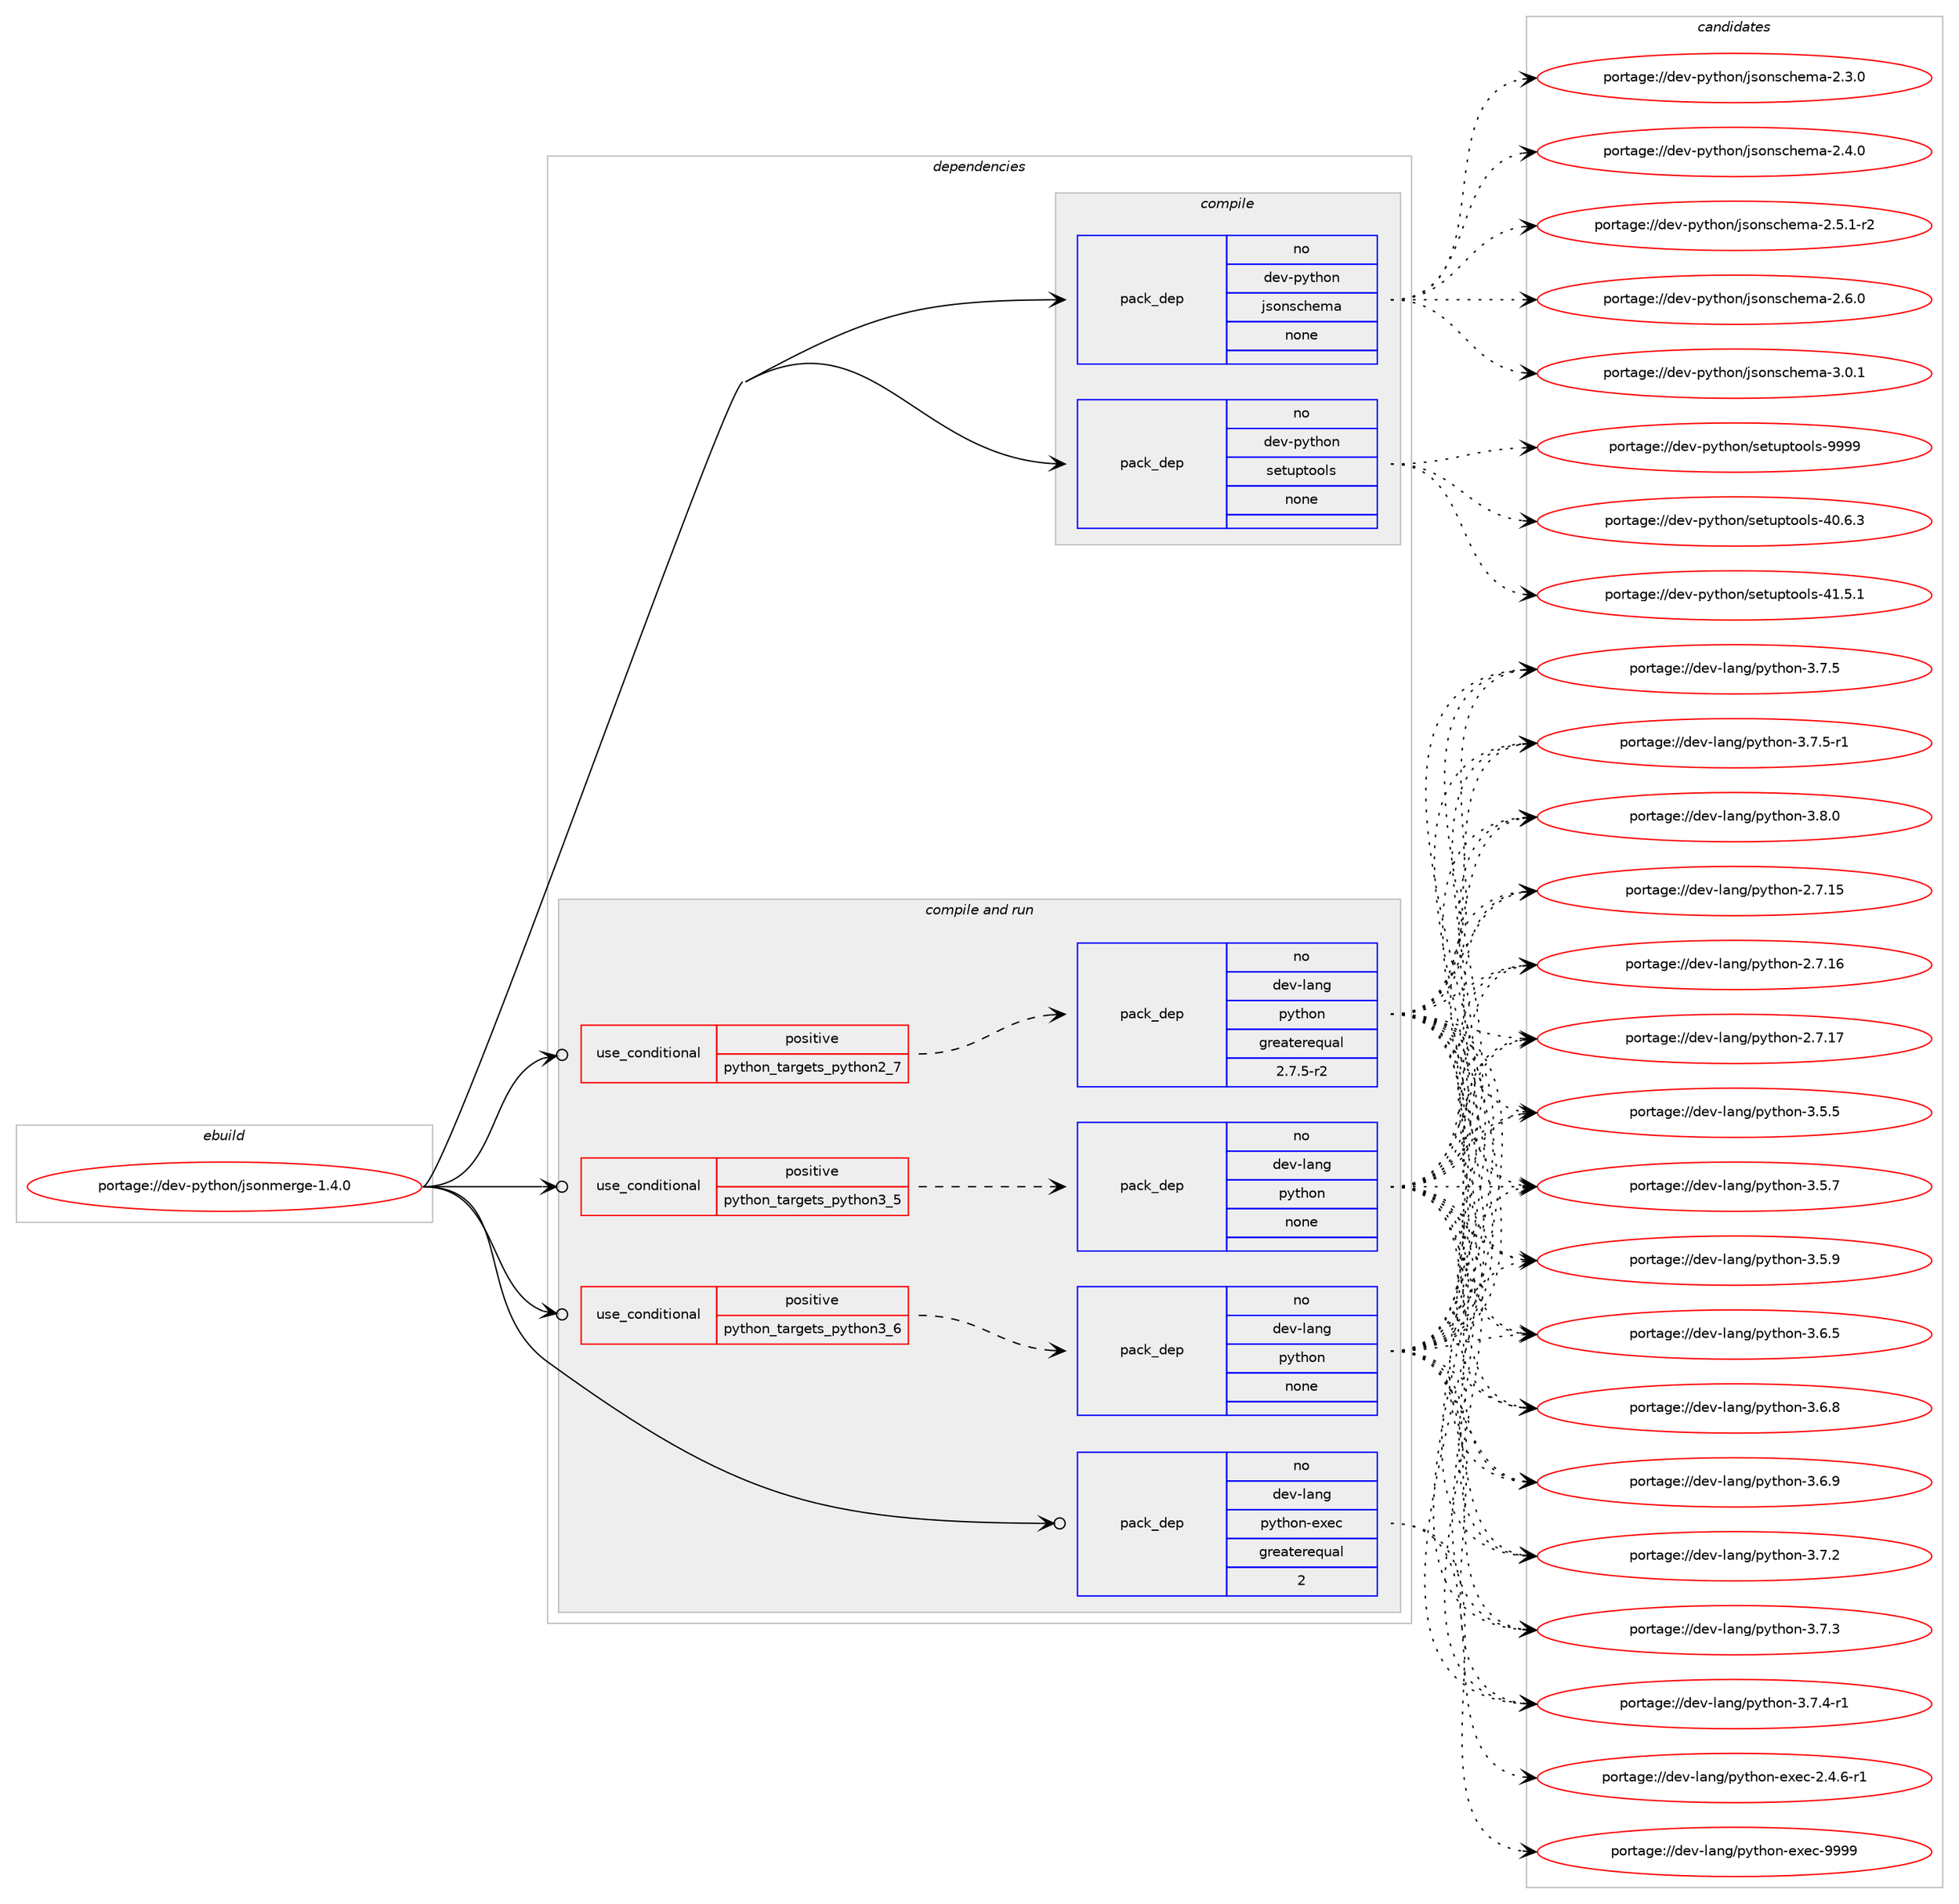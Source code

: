 digraph prolog {

# *************
# Graph options
# *************

newrank=true;
concentrate=true;
compound=true;
graph [rankdir=LR,fontname=Helvetica,fontsize=10,ranksep=1.5];#, ranksep=2.5, nodesep=0.2];
edge  [arrowhead=vee];
node  [fontname=Helvetica,fontsize=10];

# **********
# The ebuild
# **********

subgraph cluster_leftcol {
color=gray;
rank=same;
label=<<i>ebuild</i>>;
id [label="portage://dev-python/jsonmerge-1.4.0", color=red, width=4, href="../dev-python/jsonmerge-1.4.0.svg"];
}

# ****************
# The dependencies
# ****************

subgraph cluster_midcol {
color=gray;
label=<<i>dependencies</i>>;
subgraph cluster_compile {
fillcolor="#eeeeee";
style=filled;
label=<<i>compile</i>>;
subgraph pack112224 {
dependency146317 [label=<<TABLE BORDER="0" CELLBORDER="1" CELLSPACING="0" CELLPADDING="4" WIDTH="220"><TR><TD ROWSPAN="6" CELLPADDING="30">pack_dep</TD></TR><TR><TD WIDTH="110">no</TD></TR><TR><TD>dev-python</TD></TR><TR><TD>jsonschema</TD></TR><TR><TD>none</TD></TR><TR><TD></TD></TR></TABLE>>, shape=none, color=blue];
}
id:e -> dependency146317:w [weight=20,style="solid",arrowhead="vee"];
subgraph pack112225 {
dependency146318 [label=<<TABLE BORDER="0" CELLBORDER="1" CELLSPACING="0" CELLPADDING="4" WIDTH="220"><TR><TD ROWSPAN="6" CELLPADDING="30">pack_dep</TD></TR><TR><TD WIDTH="110">no</TD></TR><TR><TD>dev-python</TD></TR><TR><TD>setuptools</TD></TR><TR><TD>none</TD></TR><TR><TD></TD></TR></TABLE>>, shape=none, color=blue];
}
id:e -> dependency146318:w [weight=20,style="solid",arrowhead="vee"];
}
subgraph cluster_compileandrun {
fillcolor="#eeeeee";
style=filled;
label=<<i>compile and run</i>>;
subgraph cond30767 {
dependency146319 [label=<<TABLE BORDER="0" CELLBORDER="1" CELLSPACING="0" CELLPADDING="4"><TR><TD ROWSPAN="3" CELLPADDING="10">use_conditional</TD></TR><TR><TD>positive</TD></TR><TR><TD>python_targets_python2_7</TD></TR></TABLE>>, shape=none, color=red];
subgraph pack112226 {
dependency146320 [label=<<TABLE BORDER="0" CELLBORDER="1" CELLSPACING="0" CELLPADDING="4" WIDTH="220"><TR><TD ROWSPAN="6" CELLPADDING="30">pack_dep</TD></TR><TR><TD WIDTH="110">no</TD></TR><TR><TD>dev-lang</TD></TR><TR><TD>python</TD></TR><TR><TD>greaterequal</TD></TR><TR><TD>2.7.5-r2</TD></TR></TABLE>>, shape=none, color=blue];
}
dependency146319:e -> dependency146320:w [weight=20,style="dashed",arrowhead="vee"];
}
id:e -> dependency146319:w [weight=20,style="solid",arrowhead="odotvee"];
subgraph cond30768 {
dependency146321 [label=<<TABLE BORDER="0" CELLBORDER="1" CELLSPACING="0" CELLPADDING="4"><TR><TD ROWSPAN="3" CELLPADDING="10">use_conditional</TD></TR><TR><TD>positive</TD></TR><TR><TD>python_targets_python3_5</TD></TR></TABLE>>, shape=none, color=red];
subgraph pack112227 {
dependency146322 [label=<<TABLE BORDER="0" CELLBORDER="1" CELLSPACING="0" CELLPADDING="4" WIDTH="220"><TR><TD ROWSPAN="6" CELLPADDING="30">pack_dep</TD></TR><TR><TD WIDTH="110">no</TD></TR><TR><TD>dev-lang</TD></TR><TR><TD>python</TD></TR><TR><TD>none</TD></TR><TR><TD></TD></TR></TABLE>>, shape=none, color=blue];
}
dependency146321:e -> dependency146322:w [weight=20,style="dashed",arrowhead="vee"];
}
id:e -> dependency146321:w [weight=20,style="solid",arrowhead="odotvee"];
subgraph cond30769 {
dependency146323 [label=<<TABLE BORDER="0" CELLBORDER="1" CELLSPACING="0" CELLPADDING="4"><TR><TD ROWSPAN="3" CELLPADDING="10">use_conditional</TD></TR><TR><TD>positive</TD></TR><TR><TD>python_targets_python3_6</TD></TR></TABLE>>, shape=none, color=red];
subgraph pack112228 {
dependency146324 [label=<<TABLE BORDER="0" CELLBORDER="1" CELLSPACING="0" CELLPADDING="4" WIDTH="220"><TR><TD ROWSPAN="6" CELLPADDING="30">pack_dep</TD></TR><TR><TD WIDTH="110">no</TD></TR><TR><TD>dev-lang</TD></TR><TR><TD>python</TD></TR><TR><TD>none</TD></TR><TR><TD></TD></TR></TABLE>>, shape=none, color=blue];
}
dependency146323:e -> dependency146324:w [weight=20,style="dashed",arrowhead="vee"];
}
id:e -> dependency146323:w [weight=20,style="solid",arrowhead="odotvee"];
subgraph pack112229 {
dependency146325 [label=<<TABLE BORDER="0" CELLBORDER="1" CELLSPACING="0" CELLPADDING="4" WIDTH="220"><TR><TD ROWSPAN="6" CELLPADDING="30">pack_dep</TD></TR><TR><TD WIDTH="110">no</TD></TR><TR><TD>dev-lang</TD></TR><TR><TD>python-exec</TD></TR><TR><TD>greaterequal</TD></TR><TR><TD>2</TD></TR></TABLE>>, shape=none, color=blue];
}
id:e -> dependency146325:w [weight=20,style="solid",arrowhead="odotvee"];
}
subgraph cluster_run {
fillcolor="#eeeeee";
style=filled;
label=<<i>run</i>>;
}
}

# **************
# The candidates
# **************

subgraph cluster_choices {
rank=same;
color=gray;
label=<<i>candidates</i>>;

subgraph choice112224 {
color=black;
nodesep=1;
choiceportage10010111845112121116104111110471061151111101159910410110997455046514648 [label="portage://dev-python/jsonschema-2.3.0", color=red, width=4,href="../dev-python/jsonschema-2.3.0.svg"];
choiceportage10010111845112121116104111110471061151111101159910410110997455046524648 [label="portage://dev-python/jsonschema-2.4.0", color=red, width=4,href="../dev-python/jsonschema-2.4.0.svg"];
choiceportage100101118451121211161041111104710611511111011599104101109974550465346494511450 [label="portage://dev-python/jsonschema-2.5.1-r2", color=red, width=4,href="../dev-python/jsonschema-2.5.1-r2.svg"];
choiceportage10010111845112121116104111110471061151111101159910410110997455046544648 [label="portage://dev-python/jsonschema-2.6.0", color=red, width=4,href="../dev-python/jsonschema-2.6.0.svg"];
choiceportage10010111845112121116104111110471061151111101159910410110997455146484649 [label="portage://dev-python/jsonschema-3.0.1", color=red, width=4,href="../dev-python/jsonschema-3.0.1.svg"];
dependency146317:e -> choiceportage10010111845112121116104111110471061151111101159910410110997455046514648:w [style=dotted,weight="100"];
dependency146317:e -> choiceportage10010111845112121116104111110471061151111101159910410110997455046524648:w [style=dotted,weight="100"];
dependency146317:e -> choiceportage100101118451121211161041111104710611511111011599104101109974550465346494511450:w [style=dotted,weight="100"];
dependency146317:e -> choiceportage10010111845112121116104111110471061151111101159910410110997455046544648:w [style=dotted,weight="100"];
dependency146317:e -> choiceportage10010111845112121116104111110471061151111101159910410110997455146484649:w [style=dotted,weight="100"];
}
subgraph choice112225 {
color=black;
nodesep=1;
choiceportage100101118451121211161041111104711510111611711211611111110811545524846544651 [label="portage://dev-python/setuptools-40.6.3", color=red, width=4,href="../dev-python/setuptools-40.6.3.svg"];
choiceportage100101118451121211161041111104711510111611711211611111110811545524946534649 [label="portage://dev-python/setuptools-41.5.1", color=red, width=4,href="../dev-python/setuptools-41.5.1.svg"];
choiceportage10010111845112121116104111110471151011161171121161111111081154557575757 [label="portage://dev-python/setuptools-9999", color=red, width=4,href="../dev-python/setuptools-9999.svg"];
dependency146318:e -> choiceportage100101118451121211161041111104711510111611711211611111110811545524846544651:w [style=dotted,weight="100"];
dependency146318:e -> choiceportage100101118451121211161041111104711510111611711211611111110811545524946534649:w [style=dotted,weight="100"];
dependency146318:e -> choiceportage10010111845112121116104111110471151011161171121161111111081154557575757:w [style=dotted,weight="100"];
}
subgraph choice112226 {
color=black;
nodesep=1;
choiceportage10010111845108971101034711212111610411111045504655464953 [label="portage://dev-lang/python-2.7.15", color=red, width=4,href="../dev-lang/python-2.7.15.svg"];
choiceportage10010111845108971101034711212111610411111045504655464954 [label="portage://dev-lang/python-2.7.16", color=red, width=4,href="../dev-lang/python-2.7.16.svg"];
choiceportage10010111845108971101034711212111610411111045504655464955 [label="portage://dev-lang/python-2.7.17", color=red, width=4,href="../dev-lang/python-2.7.17.svg"];
choiceportage100101118451089711010347112121116104111110455146534653 [label="portage://dev-lang/python-3.5.5", color=red, width=4,href="../dev-lang/python-3.5.5.svg"];
choiceportage100101118451089711010347112121116104111110455146534655 [label="portage://dev-lang/python-3.5.7", color=red, width=4,href="../dev-lang/python-3.5.7.svg"];
choiceportage100101118451089711010347112121116104111110455146534657 [label="portage://dev-lang/python-3.5.9", color=red, width=4,href="../dev-lang/python-3.5.9.svg"];
choiceportage100101118451089711010347112121116104111110455146544653 [label="portage://dev-lang/python-3.6.5", color=red, width=4,href="../dev-lang/python-3.6.5.svg"];
choiceportage100101118451089711010347112121116104111110455146544656 [label="portage://dev-lang/python-3.6.8", color=red, width=4,href="../dev-lang/python-3.6.8.svg"];
choiceportage100101118451089711010347112121116104111110455146544657 [label="portage://dev-lang/python-3.6.9", color=red, width=4,href="../dev-lang/python-3.6.9.svg"];
choiceportage100101118451089711010347112121116104111110455146554650 [label="portage://dev-lang/python-3.7.2", color=red, width=4,href="../dev-lang/python-3.7.2.svg"];
choiceportage100101118451089711010347112121116104111110455146554651 [label="portage://dev-lang/python-3.7.3", color=red, width=4,href="../dev-lang/python-3.7.3.svg"];
choiceportage1001011184510897110103471121211161041111104551465546524511449 [label="portage://dev-lang/python-3.7.4-r1", color=red, width=4,href="../dev-lang/python-3.7.4-r1.svg"];
choiceportage100101118451089711010347112121116104111110455146554653 [label="portage://dev-lang/python-3.7.5", color=red, width=4,href="../dev-lang/python-3.7.5.svg"];
choiceportage1001011184510897110103471121211161041111104551465546534511449 [label="portage://dev-lang/python-3.7.5-r1", color=red, width=4,href="../dev-lang/python-3.7.5-r1.svg"];
choiceportage100101118451089711010347112121116104111110455146564648 [label="portage://dev-lang/python-3.8.0", color=red, width=4,href="../dev-lang/python-3.8.0.svg"];
dependency146320:e -> choiceportage10010111845108971101034711212111610411111045504655464953:w [style=dotted,weight="100"];
dependency146320:e -> choiceportage10010111845108971101034711212111610411111045504655464954:w [style=dotted,weight="100"];
dependency146320:e -> choiceportage10010111845108971101034711212111610411111045504655464955:w [style=dotted,weight="100"];
dependency146320:e -> choiceportage100101118451089711010347112121116104111110455146534653:w [style=dotted,weight="100"];
dependency146320:e -> choiceportage100101118451089711010347112121116104111110455146534655:w [style=dotted,weight="100"];
dependency146320:e -> choiceportage100101118451089711010347112121116104111110455146534657:w [style=dotted,weight="100"];
dependency146320:e -> choiceportage100101118451089711010347112121116104111110455146544653:w [style=dotted,weight="100"];
dependency146320:e -> choiceportage100101118451089711010347112121116104111110455146544656:w [style=dotted,weight="100"];
dependency146320:e -> choiceportage100101118451089711010347112121116104111110455146544657:w [style=dotted,weight="100"];
dependency146320:e -> choiceportage100101118451089711010347112121116104111110455146554650:w [style=dotted,weight="100"];
dependency146320:e -> choiceportage100101118451089711010347112121116104111110455146554651:w [style=dotted,weight="100"];
dependency146320:e -> choiceportage1001011184510897110103471121211161041111104551465546524511449:w [style=dotted,weight="100"];
dependency146320:e -> choiceportage100101118451089711010347112121116104111110455146554653:w [style=dotted,weight="100"];
dependency146320:e -> choiceportage1001011184510897110103471121211161041111104551465546534511449:w [style=dotted,weight="100"];
dependency146320:e -> choiceportage100101118451089711010347112121116104111110455146564648:w [style=dotted,weight="100"];
}
subgraph choice112227 {
color=black;
nodesep=1;
choiceportage10010111845108971101034711212111610411111045504655464953 [label="portage://dev-lang/python-2.7.15", color=red, width=4,href="../dev-lang/python-2.7.15.svg"];
choiceportage10010111845108971101034711212111610411111045504655464954 [label="portage://dev-lang/python-2.7.16", color=red, width=4,href="../dev-lang/python-2.7.16.svg"];
choiceportage10010111845108971101034711212111610411111045504655464955 [label="portage://dev-lang/python-2.7.17", color=red, width=4,href="../dev-lang/python-2.7.17.svg"];
choiceportage100101118451089711010347112121116104111110455146534653 [label="portage://dev-lang/python-3.5.5", color=red, width=4,href="../dev-lang/python-3.5.5.svg"];
choiceportage100101118451089711010347112121116104111110455146534655 [label="portage://dev-lang/python-3.5.7", color=red, width=4,href="../dev-lang/python-3.5.7.svg"];
choiceportage100101118451089711010347112121116104111110455146534657 [label="portage://dev-lang/python-3.5.9", color=red, width=4,href="../dev-lang/python-3.5.9.svg"];
choiceportage100101118451089711010347112121116104111110455146544653 [label="portage://dev-lang/python-3.6.5", color=red, width=4,href="../dev-lang/python-3.6.5.svg"];
choiceportage100101118451089711010347112121116104111110455146544656 [label="portage://dev-lang/python-3.6.8", color=red, width=4,href="../dev-lang/python-3.6.8.svg"];
choiceportage100101118451089711010347112121116104111110455146544657 [label="portage://dev-lang/python-3.6.9", color=red, width=4,href="../dev-lang/python-3.6.9.svg"];
choiceportage100101118451089711010347112121116104111110455146554650 [label="portage://dev-lang/python-3.7.2", color=red, width=4,href="../dev-lang/python-3.7.2.svg"];
choiceportage100101118451089711010347112121116104111110455146554651 [label="portage://dev-lang/python-3.7.3", color=red, width=4,href="../dev-lang/python-3.7.3.svg"];
choiceportage1001011184510897110103471121211161041111104551465546524511449 [label="portage://dev-lang/python-3.7.4-r1", color=red, width=4,href="../dev-lang/python-3.7.4-r1.svg"];
choiceportage100101118451089711010347112121116104111110455146554653 [label="portage://dev-lang/python-3.7.5", color=red, width=4,href="../dev-lang/python-3.7.5.svg"];
choiceportage1001011184510897110103471121211161041111104551465546534511449 [label="portage://dev-lang/python-3.7.5-r1", color=red, width=4,href="../dev-lang/python-3.7.5-r1.svg"];
choiceportage100101118451089711010347112121116104111110455146564648 [label="portage://dev-lang/python-3.8.0", color=red, width=4,href="../dev-lang/python-3.8.0.svg"];
dependency146322:e -> choiceportage10010111845108971101034711212111610411111045504655464953:w [style=dotted,weight="100"];
dependency146322:e -> choiceportage10010111845108971101034711212111610411111045504655464954:w [style=dotted,weight="100"];
dependency146322:e -> choiceportage10010111845108971101034711212111610411111045504655464955:w [style=dotted,weight="100"];
dependency146322:e -> choiceportage100101118451089711010347112121116104111110455146534653:w [style=dotted,weight="100"];
dependency146322:e -> choiceportage100101118451089711010347112121116104111110455146534655:w [style=dotted,weight="100"];
dependency146322:e -> choiceportage100101118451089711010347112121116104111110455146534657:w [style=dotted,weight="100"];
dependency146322:e -> choiceportage100101118451089711010347112121116104111110455146544653:w [style=dotted,weight="100"];
dependency146322:e -> choiceportage100101118451089711010347112121116104111110455146544656:w [style=dotted,weight="100"];
dependency146322:e -> choiceportage100101118451089711010347112121116104111110455146544657:w [style=dotted,weight="100"];
dependency146322:e -> choiceportage100101118451089711010347112121116104111110455146554650:w [style=dotted,weight="100"];
dependency146322:e -> choiceportage100101118451089711010347112121116104111110455146554651:w [style=dotted,weight="100"];
dependency146322:e -> choiceportage1001011184510897110103471121211161041111104551465546524511449:w [style=dotted,weight="100"];
dependency146322:e -> choiceportage100101118451089711010347112121116104111110455146554653:w [style=dotted,weight="100"];
dependency146322:e -> choiceportage1001011184510897110103471121211161041111104551465546534511449:w [style=dotted,weight="100"];
dependency146322:e -> choiceportage100101118451089711010347112121116104111110455146564648:w [style=dotted,weight="100"];
}
subgraph choice112228 {
color=black;
nodesep=1;
choiceportage10010111845108971101034711212111610411111045504655464953 [label="portage://dev-lang/python-2.7.15", color=red, width=4,href="../dev-lang/python-2.7.15.svg"];
choiceportage10010111845108971101034711212111610411111045504655464954 [label="portage://dev-lang/python-2.7.16", color=red, width=4,href="../dev-lang/python-2.7.16.svg"];
choiceportage10010111845108971101034711212111610411111045504655464955 [label="portage://dev-lang/python-2.7.17", color=red, width=4,href="../dev-lang/python-2.7.17.svg"];
choiceportage100101118451089711010347112121116104111110455146534653 [label="portage://dev-lang/python-3.5.5", color=red, width=4,href="../dev-lang/python-3.5.5.svg"];
choiceportage100101118451089711010347112121116104111110455146534655 [label="portage://dev-lang/python-3.5.7", color=red, width=4,href="../dev-lang/python-3.5.7.svg"];
choiceportage100101118451089711010347112121116104111110455146534657 [label="portage://dev-lang/python-3.5.9", color=red, width=4,href="../dev-lang/python-3.5.9.svg"];
choiceportage100101118451089711010347112121116104111110455146544653 [label="portage://dev-lang/python-3.6.5", color=red, width=4,href="../dev-lang/python-3.6.5.svg"];
choiceportage100101118451089711010347112121116104111110455146544656 [label="portage://dev-lang/python-3.6.8", color=red, width=4,href="../dev-lang/python-3.6.8.svg"];
choiceportage100101118451089711010347112121116104111110455146544657 [label="portage://dev-lang/python-3.6.9", color=red, width=4,href="../dev-lang/python-3.6.9.svg"];
choiceportage100101118451089711010347112121116104111110455146554650 [label="portage://dev-lang/python-3.7.2", color=red, width=4,href="../dev-lang/python-3.7.2.svg"];
choiceportage100101118451089711010347112121116104111110455146554651 [label="portage://dev-lang/python-3.7.3", color=red, width=4,href="../dev-lang/python-3.7.3.svg"];
choiceportage1001011184510897110103471121211161041111104551465546524511449 [label="portage://dev-lang/python-3.7.4-r1", color=red, width=4,href="../dev-lang/python-3.7.4-r1.svg"];
choiceportage100101118451089711010347112121116104111110455146554653 [label="portage://dev-lang/python-3.7.5", color=red, width=4,href="../dev-lang/python-3.7.5.svg"];
choiceportage1001011184510897110103471121211161041111104551465546534511449 [label="portage://dev-lang/python-3.7.5-r1", color=red, width=4,href="../dev-lang/python-3.7.5-r1.svg"];
choiceportage100101118451089711010347112121116104111110455146564648 [label="portage://dev-lang/python-3.8.0", color=red, width=4,href="../dev-lang/python-3.8.0.svg"];
dependency146324:e -> choiceportage10010111845108971101034711212111610411111045504655464953:w [style=dotted,weight="100"];
dependency146324:e -> choiceportage10010111845108971101034711212111610411111045504655464954:w [style=dotted,weight="100"];
dependency146324:e -> choiceportage10010111845108971101034711212111610411111045504655464955:w [style=dotted,weight="100"];
dependency146324:e -> choiceportage100101118451089711010347112121116104111110455146534653:w [style=dotted,weight="100"];
dependency146324:e -> choiceportage100101118451089711010347112121116104111110455146534655:w [style=dotted,weight="100"];
dependency146324:e -> choiceportage100101118451089711010347112121116104111110455146534657:w [style=dotted,weight="100"];
dependency146324:e -> choiceportage100101118451089711010347112121116104111110455146544653:w [style=dotted,weight="100"];
dependency146324:e -> choiceportage100101118451089711010347112121116104111110455146544656:w [style=dotted,weight="100"];
dependency146324:e -> choiceportage100101118451089711010347112121116104111110455146544657:w [style=dotted,weight="100"];
dependency146324:e -> choiceportage100101118451089711010347112121116104111110455146554650:w [style=dotted,weight="100"];
dependency146324:e -> choiceportage100101118451089711010347112121116104111110455146554651:w [style=dotted,weight="100"];
dependency146324:e -> choiceportage1001011184510897110103471121211161041111104551465546524511449:w [style=dotted,weight="100"];
dependency146324:e -> choiceportage100101118451089711010347112121116104111110455146554653:w [style=dotted,weight="100"];
dependency146324:e -> choiceportage1001011184510897110103471121211161041111104551465546534511449:w [style=dotted,weight="100"];
dependency146324:e -> choiceportage100101118451089711010347112121116104111110455146564648:w [style=dotted,weight="100"];
}
subgraph choice112229 {
color=black;
nodesep=1;
choiceportage10010111845108971101034711212111610411111045101120101994550465246544511449 [label="portage://dev-lang/python-exec-2.4.6-r1", color=red, width=4,href="../dev-lang/python-exec-2.4.6-r1.svg"];
choiceportage10010111845108971101034711212111610411111045101120101994557575757 [label="portage://dev-lang/python-exec-9999", color=red, width=4,href="../dev-lang/python-exec-9999.svg"];
dependency146325:e -> choiceportage10010111845108971101034711212111610411111045101120101994550465246544511449:w [style=dotted,weight="100"];
dependency146325:e -> choiceportage10010111845108971101034711212111610411111045101120101994557575757:w [style=dotted,weight="100"];
}
}

}
